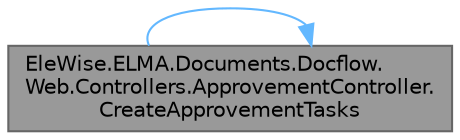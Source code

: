 digraph "EleWise.ELMA.Documents.Docflow.Web.Controllers.ApprovementController.CreateApprovementTasks"
{
 // LATEX_PDF_SIZE
  bgcolor="transparent";
  edge [fontname=Helvetica,fontsize=10,labelfontname=Helvetica,labelfontsize=10];
  node [fontname=Helvetica,fontsize=10,shape=box,height=0.2,width=0.4];
  rankdir="LR";
  Node1 [id="Node000001",label="EleWise.ELMA.Documents.Docflow.\lWeb.Controllers.ApprovementController.\lCreateApprovementTasks",height=0.2,width=0.4,color="gray40", fillcolor="grey60", style="filled", fontcolor="black",tooltip="Создание задач по согласованию"];
  Node1 -> Node1 [id="edge1_Node000001_Node000001",color="steelblue1",style="solid",tooltip=" "];
}
